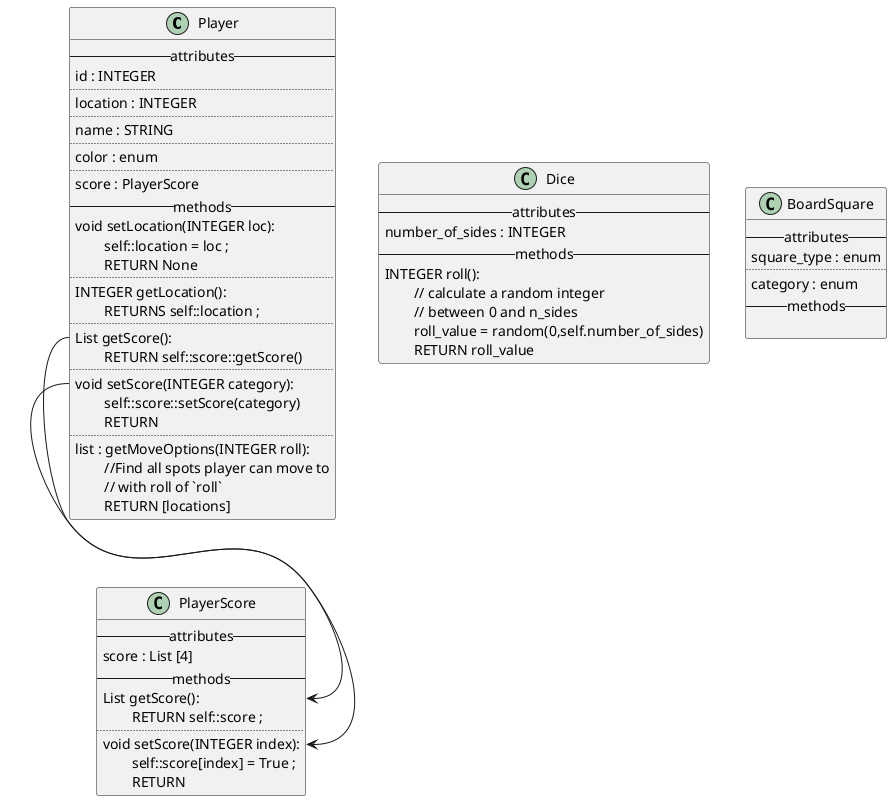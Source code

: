 @startuml
' Class definitions and pseudocode
class Player {
  --attributes--
  id : INTEGER
  ..
  location : INTEGER
  ..
  name : STRING
  ..
  color : enum
  ..
  score : PlayerScore
  --methods--
  void setLocation(INTEGER loc):
  \tself::location = loc ;
  \tRETURN None
  ..
  INTEGER getLocation():
  \tRETURNS self::location ;
  ..
  List getScore():
  \tRETURN self::score::getScore()
  ..
  void setScore(INTEGER category):
  \tself::score::setScore(category)
  \tRETURN
  ..
  list : getMoveOptions(INTEGER roll):
  \t//Find all spots player can move to
  \t// with roll of `roll`
  \tRETURN [locations]
}

class PlayerScore{
  --attributes--
  score : List [4]
  --methods--
  List getScore():
  \tRETURN self::score ;
  ..
  void setScore(INTEGER index):
  \tself::score[index] = True ;
  \tRETURN
}

class Dice{
  --attributes--
  number_of_sides : INTEGER
  --methods--
  INTEGER roll():
  \t// calculate a random integer
  \t// between 0 and n_sides
  \troll_value = random(0,self.number_of_sides)
  \tRETURN roll_value
}

class BoardSquare{
  --attributes--
  square_type : enum
  ..
  category : enum
  --methods--

}

' attribute connections
'Player::location <-- Player::getLocation
'Player::location <-- Player::setLocation
Player::getScore --> PlayerScore::getScore
Player::setScore --> PlayerScore::setScore

/'
    When Given <some precondition>

And <additional preconditions> Optional

When <an action/trigger occurs>

Then <some post condition>

And <additional post conditions> Optional
'/
@enduml
